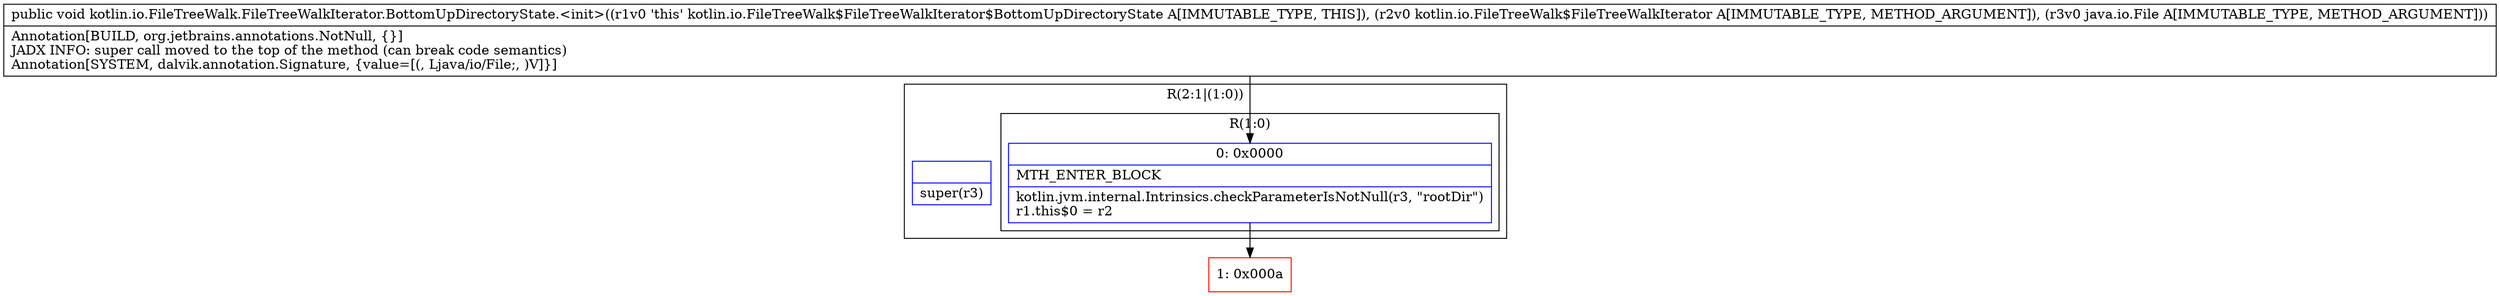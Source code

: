 digraph "CFG forkotlin.io.FileTreeWalk.FileTreeWalkIterator.BottomUpDirectoryState.\<init\>(Lkotlin\/io\/FileTreeWalk$FileTreeWalkIterator;Ljava\/io\/File;)V" {
subgraph cluster_Region_186925624 {
label = "R(2:1|(1:0))";
node [shape=record,color=blue];
Node_InsnContainer_876356831 [shape=record,label="{|super(r3)\l}"];
subgraph cluster_Region_1976933612 {
label = "R(1:0)";
node [shape=record,color=blue];
Node_0 [shape=record,label="{0\:\ 0x0000|MTH_ENTER_BLOCK\l|kotlin.jvm.internal.Intrinsics.checkParameterIsNotNull(r3, \"rootDir\")\lr1.this$0 = r2\l}"];
}
}
Node_1 [shape=record,color=red,label="{1\:\ 0x000a}"];
MethodNode[shape=record,label="{public void kotlin.io.FileTreeWalk.FileTreeWalkIterator.BottomUpDirectoryState.\<init\>((r1v0 'this' kotlin.io.FileTreeWalk$FileTreeWalkIterator$BottomUpDirectoryState A[IMMUTABLE_TYPE, THIS]), (r2v0 kotlin.io.FileTreeWalk$FileTreeWalkIterator A[IMMUTABLE_TYPE, METHOD_ARGUMENT]), (r3v0 java.io.File A[IMMUTABLE_TYPE, METHOD_ARGUMENT]))  | Annotation[BUILD, org.jetbrains.annotations.NotNull, \{\}]\lJADX INFO: super call moved to the top of the method (can break code semantics)\lAnnotation[SYSTEM, dalvik.annotation.Signature, \{value=[(, Ljava\/io\/File;, )V]\}]\l}"];
MethodNode -> Node_0;
Node_0 -> Node_1;
}


